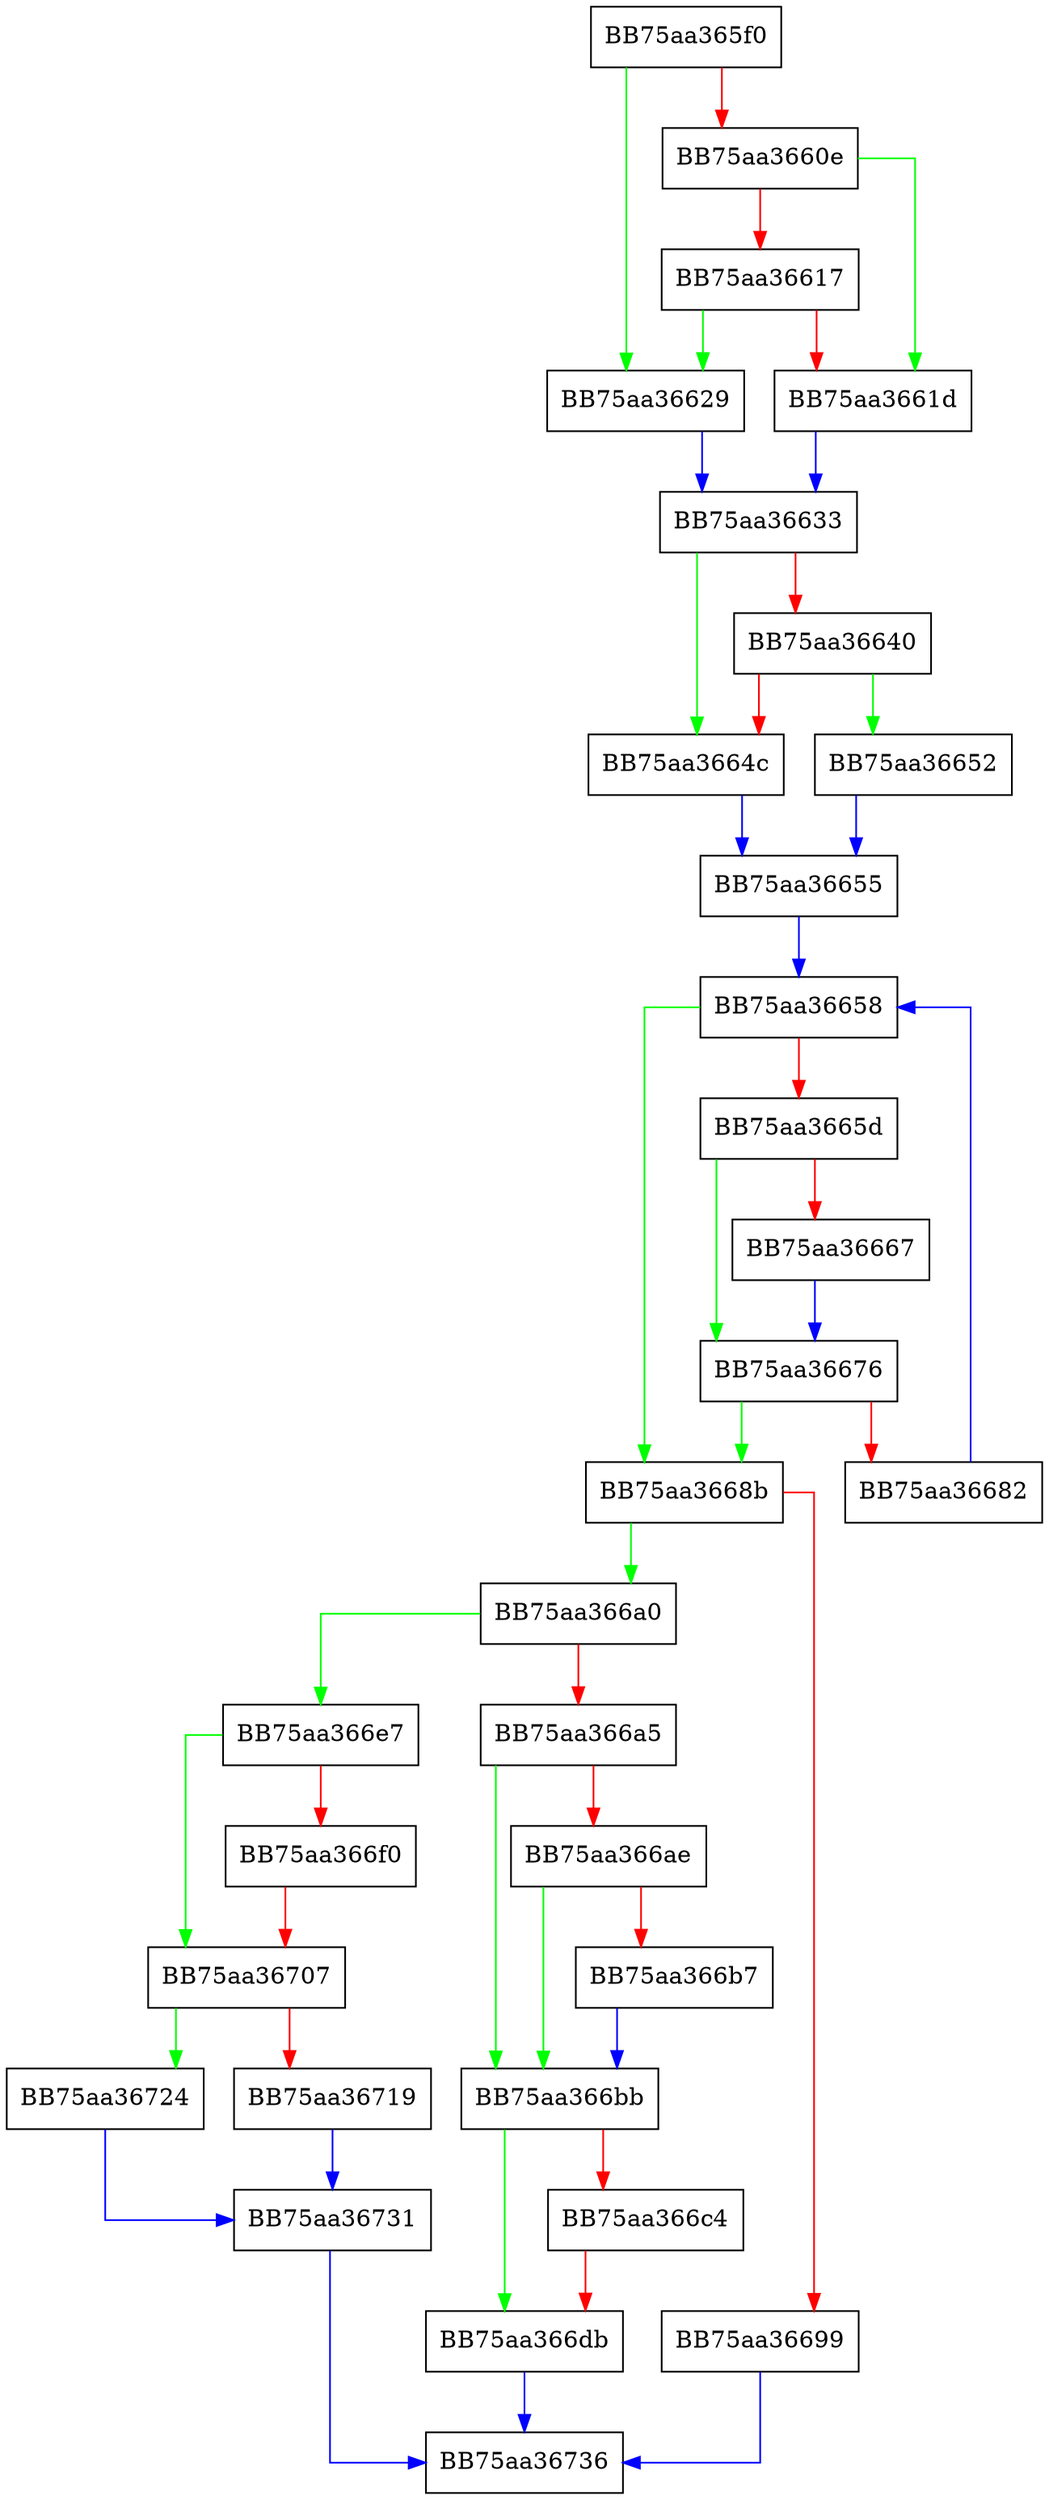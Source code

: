 digraph match_set_repeat {
  node [shape="box"];
  graph [splines=ortho];
  BB75aa365f0 -> BB75aa36629 [color="green"];
  BB75aa365f0 -> BB75aa3660e [color="red"];
  BB75aa3660e -> BB75aa3661d [color="green"];
  BB75aa3660e -> BB75aa36617 [color="red"];
  BB75aa36617 -> BB75aa36629 [color="green"];
  BB75aa36617 -> BB75aa3661d [color="red"];
  BB75aa3661d -> BB75aa36633 [color="blue"];
  BB75aa36629 -> BB75aa36633 [color="blue"];
  BB75aa36633 -> BB75aa3664c [color="green"];
  BB75aa36633 -> BB75aa36640 [color="red"];
  BB75aa36640 -> BB75aa36652 [color="green"];
  BB75aa36640 -> BB75aa3664c [color="red"];
  BB75aa3664c -> BB75aa36655 [color="blue"];
  BB75aa36652 -> BB75aa36655 [color="blue"];
  BB75aa36655 -> BB75aa36658 [color="blue"];
  BB75aa36658 -> BB75aa3668b [color="green"];
  BB75aa36658 -> BB75aa3665d [color="red"];
  BB75aa3665d -> BB75aa36676 [color="green"];
  BB75aa3665d -> BB75aa36667 [color="red"];
  BB75aa36667 -> BB75aa36676 [color="blue"];
  BB75aa36676 -> BB75aa3668b [color="green"];
  BB75aa36676 -> BB75aa36682 [color="red"];
  BB75aa36682 -> BB75aa36658 [color="blue"];
  BB75aa3668b -> BB75aa366a0 [color="green"];
  BB75aa3668b -> BB75aa36699 [color="red"];
  BB75aa36699 -> BB75aa36736 [color="blue"];
  BB75aa366a0 -> BB75aa366e7 [color="green"];
  BB75aa366a0 -> BB75aa366a5 [color="red"];
  BB75aa366a5 -> BB75aa366bb [color="green"];
  BB75aa366a5 -> BB75aa366ae [color="red"];
  BB75aa366ae -> BB75aa366bb [color="green"];
  BB75aa366ae -> BB75aa366b7 [color="red"];
  BB75aa366b7 -> BB75aa366bb [color="blue"];
  BB75aa366bb -> BB75aa366db [color="green"];
  BB75aa366bb -> BB75aa366c4 [color="red"];
  BB75aa366c4 -> BB75aa366db [color="red"];
  BB75aa366db -> BB75aa36736 [color="blue"];
  BB75aa366e7 -> BB75aa36707 [color="green"];
  BB75aa366e7 -> BB75aa366f0 [color="red"];
  BB75aa366f0 -> BB75aa36707 [color="red"];
  BB75aa36707 -> BB75aa36724 [color="green"];
  BB75aa36707 -> BB75aa36719 [color="red"];
  BB75aa36719 -> BB75aa36731 [color="blue"];
  BB75aa36724 -> BB75aa36731 [color="blue"];
  BB75aa36731 -> BB75aa36736 [color="blue"];
}